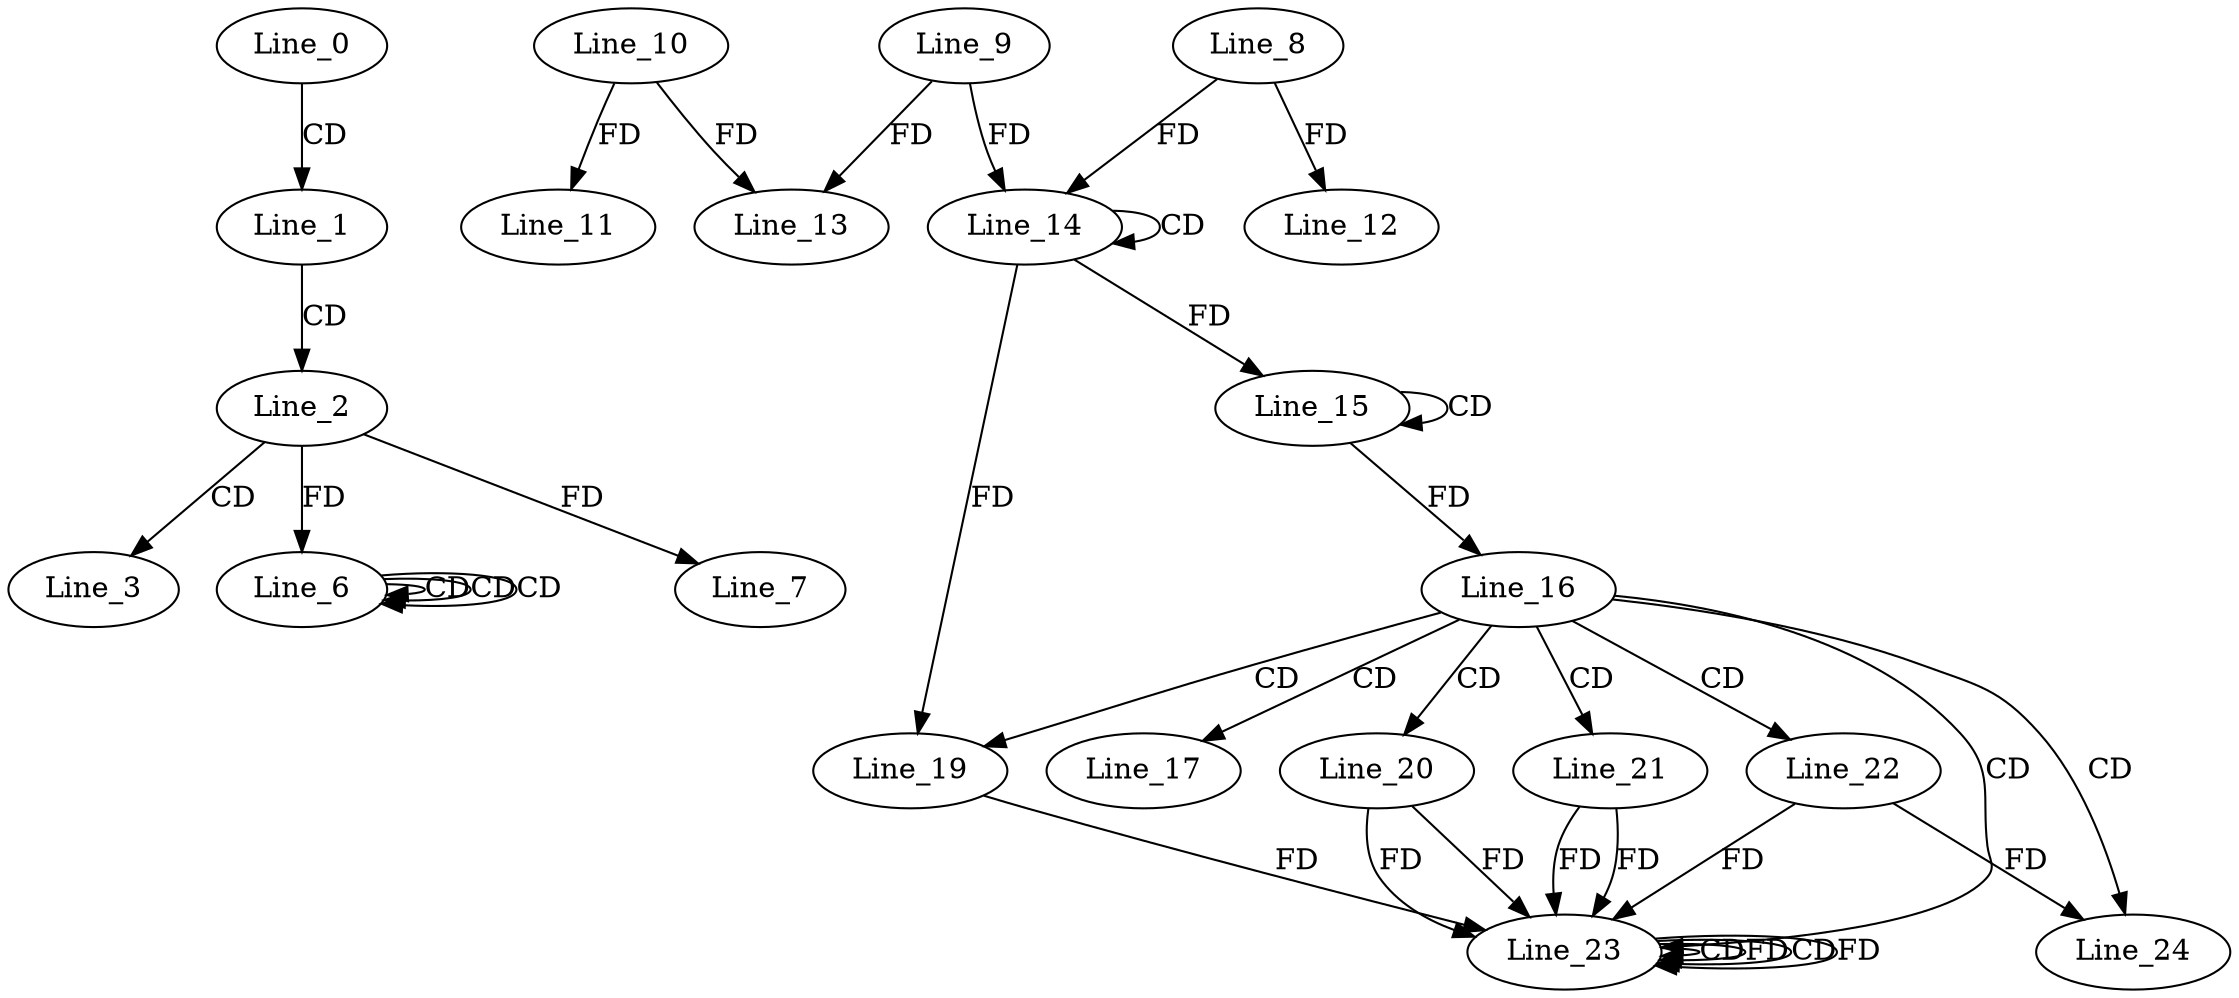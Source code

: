 digraph G {
  Line_0;
  Line_1;
  Line_2;
  Line_3;
  Line_6;
  Line_6;
  Line_6;
  Line_6;
  Line_7;
  Line_10;
  Line_11;
  Line_8;
  Line_12;
  Line_9;
  Line_13;
  Line_14;
  Line_14;
  Line_15;
  Line_15;
  Line_15;
  Line_16;
  Line_17;
  Line_19;
  Line_19;
  Line_20;
  Line_21;
  Line_22;
  Line_23;
  Line_23;
  Line_23;
  Line_23;
  Line_24;
  Line_24;
  Line_0 -> Line_1 [ label="CD" ];
  Line_1 -> Line_2 [ label="CD" ];
  Line_2 -> Line_3 [ label="CD" ];
  Line_6 -> Line_6 [ label="CD" ];
  Line_6 -> Line_6 [ label="CD" ];
  Line_2 -> Line_6 [ label="FD" ];
  Line_6 -> Line_6 [ label="CD" ];
  Line_2 -> Line_7 [ label="FD" ];
  Line_10 -> Line_11 [ label="FD" ];
  Line_8 -> Line_12 [ label="FD" ];
  Line_9 -> Line_13 [ label="FD" ];
  Line_10 -> Line_13 [ label="FD" ];
  Line_14 -> Line_14 [ label="CD" ];
  Line_8 -> Line_14 [ label="FD" ];
  Line_9 -> Line_14 [ label="FD" ];
  Line_15 -> Line_15 [ label="CD" ];
  Line_14 -> Line_15 [ label="FD" ];
  Line_15 -> Line_16 [ label="FD" ];
  Line_16 -> Line_17 [ label="CD" ];
  Line_16 -> Line_19 [ label="CD" ];
  Line_14 -> Line_19 [ label="FD" ];
  Line_16 -> Line_20 [ label="CD" ];
  Line_16 -> Line_21 [ label="CD" ];
  Line_16 -> Line_22 [ label="CD" ];
  Line_16 -> Line_23 [ label="CD" ];
  Line_23 -> Line_23 [ label="CD" ];
  Line_23 -> Line_23 [ label="FD" ];
  Line_21 -> Line_23 [ label="FD" ];
  Line_19 -> Line_23 [ label="FD" ];
  Line_20 -> Line_23 [ label="FD" ];
  Line_23 -> Line_23 [ label="CD" ];
  Line_22 -> Line_23 [ label="FD" ];
  Line_20 -> Line_23 [ label="FD" ];
  Line_23 -> Line_23 [ label="FD" ];
  Line_21 -> Line_23 [ label="FD" ];
  Line_16 -> Line_24 [ label="CD" ];
  Line_22 -> Line_24 [ label="FD" ];
}
